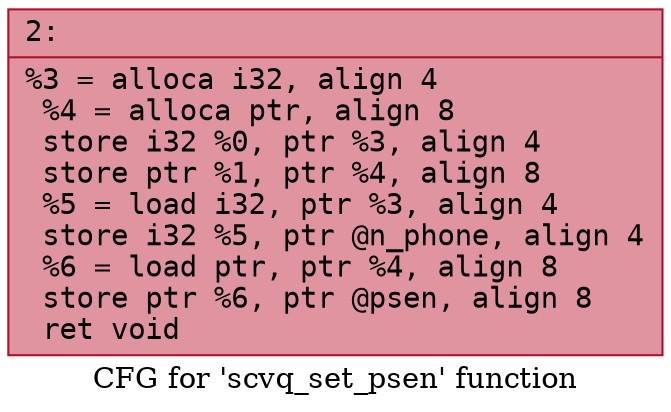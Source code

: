 digraph "CFG for 'scvq_set_psen' function" {
	label="CFG for 'scvq_set_psen' function";

	Node0x600001f46080 [shape=record,color="#b70d28ff", style=filled, fillcolor="#b70d2870" fontname="Courier",label="{2:\l|  %3 = alloca i32, align 4\l  %4 = alloca ptr, align 8\l  store i32 %0, ptr %3, align 4\l  store ptr %1, ptr %4, align 8\l  %5 = load i32, ptr %3, align 4\l  store i32 %5, ptr @n_phone, align 4\l  %6 = load ptr, ptr %4, align 8\l  store ptr %6, ptr @psen, align 8\l  ret void\l}"];
}
